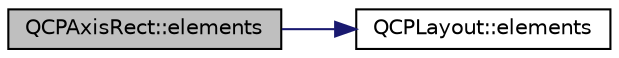digraph "QCPAxisRect::elements"
{
  edge [fontname="Helvetica",fontsize="10",labelfontname="Helvetica",labelfontsize="10"];
  node [fontname="Helvetica",fontsize="10",shape=record];
  rankdir="LR";
  Node142 [label="QCPAxisRect::elements",height=0.2,width=0.4,color="black", fillcolor="grey75", style="filled", fontcolor="black"];
  Node142 -> Node143 [color="midnightblue",fontsize="10",style="solid",fontname="Helvetica"];
  Node143 [label="QCPLayout::elements",height=0.2,width=0.4,color="black", fillcolor="white", style="filled",URL="$de/d58/class_q_c_p_layout.html#adc9ebc73fc215f9cc22796712a251ff4"];
}

